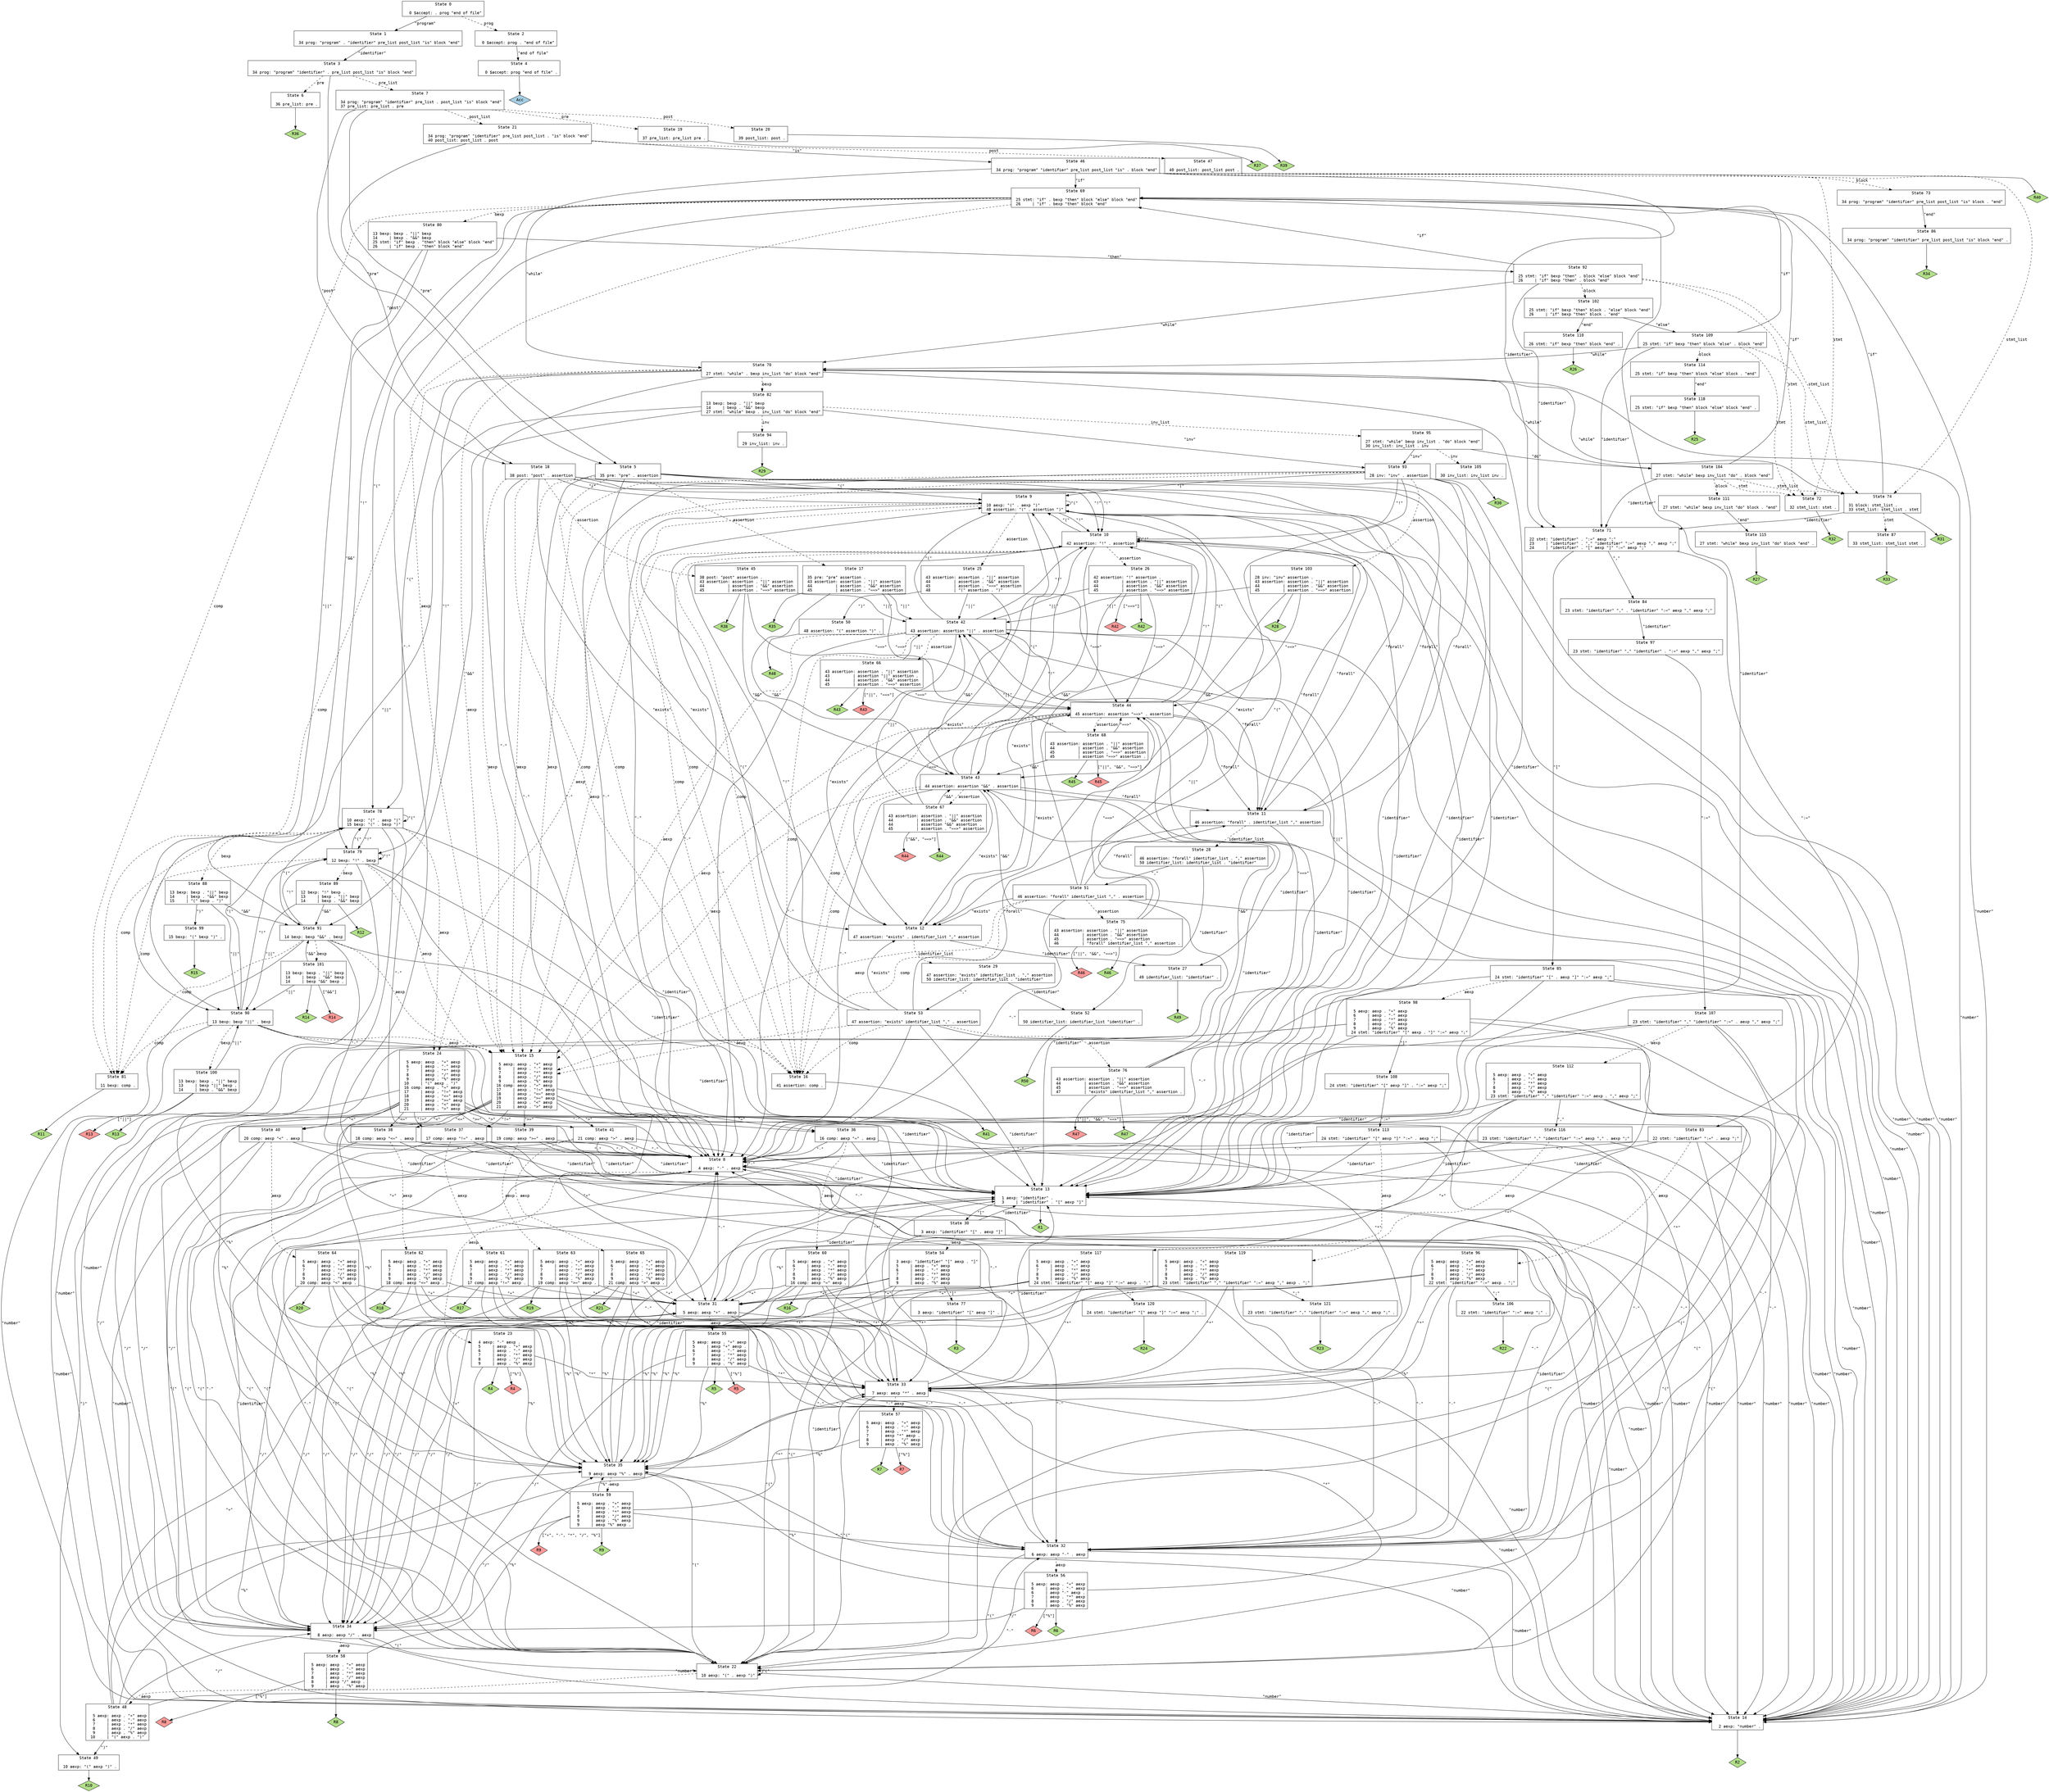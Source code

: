 // Generated by GNU Bison 3.4.
// Report bugs to <bug-bison@gnu.org>.
// Home page: <http://www.gnu.org/software/bison/>.

digraph "/home/ferhat/git/vc-gen/vcgen-parser.yy"
{
  node [fontname = courier, shape = box, colorscheme = paired6]
  edge [fontname = courier]

  0 [label="State 0\n\l  0 $accept: . prog \"end of file\"\l"]
  0 -> 1 [style=solid label="\"program\""]
  0 -> 2 [style=dashed label="prog"]
  1 [label="State 1\n\l 34 prog: \"program\" . \"identifier\" pre_list post_list \"is\" block \"end\"\l"]
  1 -> 3 [style=solid label="\"identifier\""]
  2 [label="State 2\n\l  0 $accept: prog . \"end of file\"\l"]
  2 -> 4 [style=solid label="\"end of file\""]
  3 [label="State 3\n\l 34 prog: \"program\" \"identifier\" . pre_list post_list \"is\" block \"end\"\l"]
  3 -> 5 [style=solid label="\"pre\""]
  3 -> 6 [style=dashed label="pre"]
  3 -> 7 [style=dashed label="pre_list"]
  4 [label="State 4\n\l  0 $accept: prog \"end of file\" .\l"]
  4 -> "4R0" [style=solid]
 "4R0" [label="Acc", fillcolor=1, shape=diamond, style=filled]
  5 [label="State 5\n\l 35 pre: \"pre\" . assertion\l"]
  5 -> 8 [style=solid label="\"-\""]
  5 -> 9 [style=solid label="\"(\""]
  5 -> 10 [style=solid label="\"!\""]
  5 -> 11 [style=solid label="\"forall\""]
  5 -> 12 [style=solid label="\"exists\""]
  5 -> 13 [style=solid label="\"identifier\""]
  5 -> 14 [style=solid label="\"number\""]
  5 -> 15 [style=dashed label="aexp"]
  5 -> 16 [style=dashed label="comp"]
  5 -> 17 [style=dashed label="assertion"]
  6 [label="State 6\n\l 36 pre_list: pre .\l"]
  6 -> "6R36" [style=solid]
 "6R36" [label="R36", fillcolor=3, shape=diamond, style=filled]
  7 [label="State 7\n\l 34 prog: \"program\" \"identifier\" pre_list . post_list \"is\" block \"end\"\l 37 pre_list: pre_list . pre\l"]
  7 -> 5 [style=solid label="\"pre\""]
  7 -> 18 [style=solid label="\"post\""]
  7 -> 19 [style=dashed label="pre"]
  7 -> 20 [style=dashed label="post"]
  7 -> 21 [style=dashed label="post_list"]
  8 [label="State 8\n\l  4 aexp: \"-\" . aexp\l"]
  8 -> 8 [style=solid label="\"-\""]
  8 -> 22 [style=solid label="\"(\""]
  8 -> 13 [style=solid label="\"identifier\""]
  8 -> 14 [style=solid label="\"number\""]
  8 -> 23 [style=dashed label="aexp"]
  9 [label="State 9\n\l 10 aexp: \"(\" . aexp \")\"\l 48 assertion: \"(\" . assertion \")\"\l"]
  9 -> 8 [style=solid label="\"-\""]
  9 -> 9 [style=solid label="\"(\""]
  9 -> 10 [style=solid label="\"!\""]
  9 -> 11 [style=solid label="\"forall\""]
  9 -> 12 [style=solid label="\"exists\""]
  9 -> 13 [style=solid label="\"identifier\""]
  9 -> 14 [style=solid label="\"number\""]
  9 -> 24 [style=dashed label="aexp"]
  9 -> 16 [style=dashed label="comp"]
  9 -> 25 [style=dashed label="assertion"]
  10 [label="State 10\n\l 42 assertion: \"!\" . assertion\l"]
  10 -> 8 [style=solid label="\"-\""]
  10 -> 9 [style=solid label="\"(\""]
  10 -> 10 [style=solid label="\"!\""]
  10 -> 11 [style=solid label="\"forall\""]
  10 -> 12 [style=solid label="\"exists\""]
  10 -> 13 [style=solid label="\"identifier\""]
  10 -> 14 [style=solid label="\"number\""]
  10 -> 15 [style=dashed label="aexp"]
  10 -> 16 [style=dashed label="comp"]
  10 -> 26 [style=dashed label="assertion"]
  11 [label="State 11\n\l 46 assertion: \"forall\" . identifier_list \",\" assertion\l"]
  11 -> 27 [style=solid label="\"identifier\""]
  11 -> 28 [style=dashed label="identifier_list"]
  12 [label="State 12\n\l 47 assertion: \"exists\" . identifier_list \",\" assertion\l"]
  12 -> 27 [style=solid label="\"identifier\""]
  12 -> 29 [style=dashed label="identifier_list"]
  13 [label="State 13\n\l  1 aexp: \"identifier\" .\l  3     | \"identifier\" . \"[\" aexp \"]\"\l"]
  13 -> 30 [style=solid label="\"[\""]
  13 -> "13R1" [style=solid]
 "13R1" [label="R1", fillcolor=3, shape=diamond, style=filled]
  14 [label="State 14\n\l  2 aexp: \"number\" .\l"]
  14 -> "14R2" [style=solid]
 "14R2" [label="R2", fillcolor=3, shape=diamond, style=filled]
  15 [label="State 15\n\l  5 aexp: aexp . \"+\" aexp\l  6     | aexp . \"-\" aexp\l  7     | aexp . \"*\" aexp\l  8     | aexp . \"/\" aexp\l  9     | aexp . \"%\" aexp\l 16 comp: aexp . \"=\" aexp\l 17     | aexp . \"!=\" aexp\l 18     | aexp . \"<=\" aexp\l 19     | aexp . \">=\" aexp\l 20     | aexp . \"<\" aexp\l 21     | aexp . \">\" aexp\l"]
  15 -> 31 [style=solid label="\"+\""]
  15 -> 32 [style=solid label="\"-\""]
  15 -> 33 [style=solid label="\"*\""]
  15 -> 34 [style=solid label="\"/\""]
  15 -> 35 [style=solid label="\"%\""]
  15 -> 36 [style=solid label="\"=\""]
  15 -> 37 [style=solid label="\"!=\""]
  15 -> 38 [style=solid label="\"<=\""]
  15 -> 39 [style=solid label="\">=\""]
  15 -> 40 [style=solid label="\"<\""]
  15 -> 41 [style=solid label="\">\""]
  16 [label="State 16\n\l 41 assertion: comp .\l"]
  16 -> "16R41" [style=solid]
 "16R41" [label="R41", fillcolor=3, shape=diamond, style=filled]
  17 [label="State 17\n\l 35 pre: \"pre\" assertion .\l 43 assertion: assertion . \"||\" assertion\l 44          | assertion . \"&&\" assertion\l 45          | assertion . \"==>\" assertion\l"]
  17 -> 42 [style=solid label="\"||\""]
  17 -> 43 [style=solid label="\"&&\""]
  17 -> 44 [style=solid label="\"==>\""]
  17 -> "17R35" [style=solid]
 "17R35" [label="R35", fillcolor=3, shape=diamond, style=filled]
  18 [label="State 18\n\l 38 post: \"post\" . assertion\l"]
  18 -> 8 [style=solid label="\"-\""]
  18 -> 9 [style=solid label="\"(\""]
  18 -> 10 [style=solid label="\"!\""]
  18 -> 11 [style=solid label="\"forall\""]
  18 -> 12 [style=solid label="\"exists\""]
  18 -> 13 [style=solid label="\"identifier\""]
  18 -> 14 [style=solid label="\"number\""]
  18 -> 15 [style=dashed label="aexp"]
  18 -> 16 [style=dashed label="comp"]
  18 -> 45 [style=dashed label="assertion"]
  19 [label="State 19\n\l 37 pre_list: pre_list pre .\l"]
  19 -> "19R37" [style=solid]
 "19R37" [label="R37", fillcolor=3, shape=diamond, style=filled]
  20 [label="State 20\n\l 39 post_list: post .\l"]
  20 -> "20R39" [style=solid]
 "20R39" [label="R39", fillcolor=3, shape=diamond, style=filled]
  21 [label="State 21\n\l 34 prog: \"program\" \"identifier\" pre_list post_list . \"is\" block \"end\"\l 40 post_list: post_list . post\l"]
  21 -> 18 [style=solid label="\"post\""]
  21 -> 46 [style=solid label="\"is\""]
  21 -> 47 [style=dashed label="post"]
  22 [label="State 22\n\l 10 aexp: \"(\" . aexp \")\"\l"]
  22 -> 8 [style=solid label="\"-\""]
  22 -> 22 [style=solid label="\"(\""]
  22 -> 13 [style=solid label="\"identifier\""]
  22 -> 14 [style=solid label="\"number\""]
  22 -> 48 [style=dashed label="aexp"]
  23 [label="State 23\n\l  4 aexp: \"-\" aexp .\l  5     | aexp . \"+\" aexp\l  6     | aexp . \"-\" aexp\l  7     | aexp . \"*\" aexp\l  8     | aexp . \"/\" aexp\l  9     | aexp . \"%\" aexp\l"]
  23 -> 33 [style=solid label="\"*\""]
  23 -> 34 [style=solid label="\"/\""]
  23 -> 35 [style=solid label="\"%\""]
  23 -> "23R4d" [label="[\"%\"]", style=solid]
 "23R4d" [label="R4", fillcolor=5, shape=diamond, style=filled]
  23 -> "23R4" [style=solid]
 "23R4" [label="R4", fillcolor=3, shape=diamond, style=filled]
  24 [label="State 24\n\l  5 aexp: aexp . \"+\" aexp\l  6     | aexp . \"-\" aexp\l  7     | aexp . \"*\" aexp\l  8     | aexp . \"/\" aexp\l  9     | aexp . \"%\" aexp\l 10     | \"(\" aexp . \")\"\l 16 comp: aexp . \"=\" aexp\l 17     | aexp . \"!=\" aexp\l 18     | aexp . \"<=\" aexp\l 19     | aexp . \">=\" aexp\l 20     | aexp . \"<\" aexp\l 21     | aexp . \">\" aexp\l"]
  24 -> 31 [style=solid label="\"+\""]
  24 -> 32 [style=solid label="\"-\""]
  24 -> 33 [style=solid label="\"*\""]
  24 -> 34 [style=solid label="\"/\""]
  24 -> 35 [style=solid label="\"%\""]
  24 -> 49 [style=solid label="\")\""]
  24 -> 36 [style=solid label="\"=\""]
  24 -> 37 [style=solid label="\"!=\""]
  24 -> 38 [style=solid label="\"<=\""]
  24 -> 39 [style=solid label="\">=\""]
  24 -> 40 [style=solid label="\"<\""]
  24 -> 41 [style=solid label="\">\""]
  25 [label="State 25\n\l 43 assertion: assertion . \"||\" assertion\l 44          | assertion . \"&&\" assertion\l 45          | assertion . \"==>\" assertion\l 48          | \"(\" assertion . \")\"\l"]
  25 -> 50 [style=solid label="\")\""]
  25 -> 42 [style=solid label="\"||\""]
  25 -> 43 [style=solid label="\"&&\""]
  25 -> 44 [style=solid label="\"==>\""]
  26 [label="State 26\n\l 42 assertion: \"!\" assertion .\l 43          | assertion . \"||\" assertion\l 44          | assertion . \"&&\" assertion\l 45          | assertion . \"==>\" assertion\l"]
  26 -> 42 [style=solid label="\"||\""]
  26 -> 43 [style=solid label="\"&&\""]
  26 -> 44 [style=solid label="\"==>\""]
  26 -> "26R42d" [label="[\"==>\"]", style=solid]
 "26R42d" [label="R42", fillcolor=5, shape=diamond, style=filled]
  26 -> "26R42" [style=solid]
 "26R42" [label="R42", fillcolor=3, shape=diamond, style=filled]
  27 [label="State 27\n\l 49 identifier_list: \"identifier\" .\l"]
  27 -> "27R49" [style=solid]
 "27R49" [label="R49", fillcolor=3, shape=diamond, style=filled]
  28 [label="State 28\n\l 46 assertion: \"forall\" identifier_list . \",\" assertion\l 50 identifier_list: identifier_list . \"identifier\"\l"]
  28 -> 51 [style=solid label="\",\""]
  28 -> 52 [style=solid label="\"identifier\""]
  29 [label="State 29\n\l 47 assertion: \"exists\" identifier_list . \",\" assertion\l 50 identifier_list: identifier_list . \"identifier\"\l"]
  29 -> 53 [style=solid label="\",\""]
  29 -> 52 [style=solid label="\"identifier\""]
  30 [label="State 30\n\l  3 aexp: \"identifier\" \"[\" . aexp \"]\"\l"]
  30 -> 8 [style=solid label="\"-\""]
  30 -> 22 [style=solid label="\"(\""]
  30 -> 13 [style=solid label="\"identifier\""]
  30 -> 14 [style=solid label="\"number\""]
  30 -> 54 [style=dashed label="aexp"]
  31 [label="State 31\n\l  5 aexp: aexp \"+\" . aexp\l"]
  31 -> 8 [style=solid label="\"-\""]
  31 -> 22 [style=solid label="\"(\""]
  31 -> 13 [style=solid label="\"identifier\""]
  31 -> 14 [style=solid label="\"number\""]
  31 -> 55 [style=dashed label="aexp"]
  32 [label="State 32\n\l  6 aexp: aexp \"-\" . aexp\l"]
  32 -> 8 [style=solid label="\"-\""]
  32 -> 22 [style=solid label="\"(\""]
  32 -> 13 [style=solid label="\"identifier\""]
  32 -> 14 [style=solid label="\"number\""]
  32 -> 56 [style=dashed label="aexp"]
  33 [label="State 33\n\l  7 aexp: aexp \"*\" . aexp\l"]
  33 -> 8 [style=solid label="\"-\""]
  33 -> 22 [style=solid label="\"(\""]
  33 -> 13 [style=solid label="\"identifier\""]
  33 -> 14 [style=solid label="\"number\""]
  33 -> 57 [style=dashed label="aexp"]
  34 [label="State 34\n\l  8 aexp: aexp \"/\" . aexp\l"]
  34 -> 8 [style=solid label="\"-\""]
  34 -> 22 [style=solid label="\"(\""]
  34 -> 13 [style=solid label="\"identifier\""]
  34 -> 14 [style=solid label="\"number\""]
  34 -> 58 [style=dashed label="aexp"]
  35 [label="State 35\n\l  9 aexp: aexp \"%\" . aexp\l"]
  35 -> 8 [style=solid label="\"-\""]
  35 -> 22 [style=solid label="\"(\""]
  35 -> 13 [style=solid label="\"identifier\""]
  35 -> 14 [style=solid label="\"number\""]
  35 -> 59 [style=dashed label="aexp"]
  36 [label="State 36\n\l 16 comp: aexp \"=\" . aexp\l"]
  36 -> 8 [style=solid label="\"-\""]
  36 -> 22 [style=solid label="\"(\""]
  36 -> 13 [style=solid label="\"identifier\""]
  36 -> 14 [style=solid label="\"number\""]
  36 -> 60 [style=dashed label="aexp"]
  37 [label="State 37\n\l 17 comp: aexp \"!=\" . aexp\l"]
  37 -> 8 [style=solid label="\"-\""]
  37 -> 22 [style=solid label="\"(\""]
  37 -> 13 [style=solid label="\"identifier\""]
  37 -> 14 [style=solid label="\"number\""]
  37 -> 61 [style=dashed label="aexp"]
  38 [label="State 38\n\l 18 comp: aexp \"<=\" . aexp\l"]
  38 -> 8 [style=solid label="\"-\""]
  38 -> 22 [style=solid label="\"(\""]
  38 -> 13 [style=solid label="\"identifier\""]
  38 -> 14 [style=solid label="\"number\""]
  38 -> 62 [style=dashed label="aexp"]
  39 [label="State 39\n\l 19 comp: aexp \">=\" . aexp\l"]
  39 -> 8 [style=solid label="\"-\""]
  39 -> 22 [style=solid label="\"(\""]
  39 -> 13 [style=solid label="\"identifier\""]
  39 -> 14 [style=solid label="\"number\""]
  39 -> 63 [style=dashed label="aexp"]
  40 [label="State 40\n\l 20 comp: aexp \"<\" . aexp\l"]
  40 -> 8 [style=solid label="\"-\""]
  40 -> 22 [style=solid label="\"(\""]
  40 -> 13 [style=solid label="\"identifier\""]
  40 -> 14 [style=solid label="\"number\""]
  40 -> 64 [style=dashed label="aexp"]
  41 [label="State 41\n\l 21 comp: aexp \">\" . aexp\l"]
  41 -> 8 [style=solid label="\"-\""]
  41 -> 22 [style=solid label="\"(\""]
  41 -> 13 [style=solid label="\"identifier\""]
  41 -> 14 [style=solid label="\"number\""]
  41 -> 65 [style=dashed label="aexp"]
  42 [label="State 42\n\l 43 assertion: assertion \"||\" . assertion\l"]
  42 -> 8 [style=solid label="\"-\""]
  42 -> 9 [style=solid label="\"(\""]
  42 -> 10 [style=solid label="\"!\""]
  42 -> 11 [style=solid label="\"forall\""]
  42 -> 12 [style=solid label="\"exists\""]
  42 -> 13 [style=solid label="\"identifier\""]
  42 -> 14 [style=solid label="\"number\""]
  42 -> 15 [style=dashed label="aexp"]
  42 -> 16 [style=dashed label="comp"]
  42 -> 66 [style=dashed label="assertion"]
  43 [label="State 43\n\l 44 assertion: assertion \"&&\" . assertion\l"]
  43 -> 8 [style=solid label="\"-\""]
  43 -> 9 [style=solid label="\"(\""]
  43 -> 10 [style=solid label="\"!\""]
  43 -> 11 [style=solid label="\"forall\""]
  43 -> 12 [style=solid label="\"exists\""]
  43 -> 13 [style=solid label="\"identifier\""]
  43 -> 14 [style=solid label="\"number\""]
  43 -> 15 [style=dashed label="aexp"]
  43 -> 16 [style=dashed label="comp"]
  43 -> 67 [style=dashed label="assertion"]
  44 [label="State 44\n\l 45 assertion: assertion \"==>\" . assertion\l"]
  44 -> 8 [style=solid label="\"-\""]
  44 -> 9 [style=solid label="\"(\""]
  44 -> 10 [style=solid label="\"!\""]
  44 -> 11 [style=solid label="\"forall\""]
  44 -> 12 [style=solid label="\"exists\""]
  44 -> 13 [style=solid label="\"identifier\""]
  44 -> 14 [style=solid label="\"number\""]
  44 -> 15 [style=dashed label="aexp"]
  44 -> 16 [style=dashed label="comp"]
  44 -> 68 [style=dashed label="assertion"]
  45 [label="State 45\n\l 38 post: \"post\" assertion .\l 43 assertion: assertion . \"||\" assertion\l 44          | assertion . \"&&\" assertion\l 45          | assertion . \"==>\" assertion\l"]
  45 -> 42 [style=solid label="\"||\""]
  45 -> 43 [style=solid label="\"&&\""]
  45 -> 44 [style=solid label="\"==>\""]
  45 -> "45R38" [style=solid]
 "45R38" [label="R38", fillcolor=3, shape=diamond, style=filled]
  46 [label="State 46\n\l 34 prog: \"program\" \"identifier\" pre_list post_list \"is\" . block \"end\"\l"]
  46 -> 69 [style=solid label="\"if\""]
  46 -> 70 [style=solid label="\"while\""]
  46 -> 71 [style=solid label="\"identifier\""]
  46 -> 72 [style=dashed label="stmt"]
  46 -> 73 [style=dashed label="block"]
  46 -> 74 [style=dashed label="stmt_list"]
  47 [label="State 47\n\l 40 post_list: post_list post .\l"]
  47 -> "47R40" [style=solid]
 "47R40" [label="R40", fillcolor=3, shape=diamond, style=filled]
  48 [label="State 48\n\l  5 aexp: aexp . \"+\" aexp\l  6     | aexp . \"-\" aexp\l  7     | aexp . \"*\" aexp\l  8     | aexp . \"/\" aexp\l  9     | aexp . \"%\" aexp\l 10     | \"(\" aexp . \")\"\l"]
  48 -> 31 [style=solid label="\"+\""]
  48 -> 32 [style=solid label="\"-\""]
  48 -> 33 [style=solid label="\"*\""]
  48 -> 34 [style=solid label="\"/\""]
  48 -> 35 [style=solid label="\"%\""]
  48 -> 49 [style=solid label="\")\""]
  49 [label="State 49\n\l 10 aexp: \"(\" aexp \")\" .\l"]
  49 -> "49R10" [style=solid]
 "49R10" [label="R10", fillcolor=3, shape=diamond, style=filled]
  50 [label="State 50\n\l 48 assertion: \"(\" assertion \")\" .\l"]
  50 -> "50R48" [style=solid]
 "50R48" [label="R48", fillcolor=3, shape=diamond, style=filled]
  51 [label="State 51\n\l 46 assertion: \"forall\" identifier_list \",\" . assertion\l"]
  51 -> 8 [style=solid label="\"-\""]
  51 -> 9 [style=solid label="\"(\""]
  51 -> 10 [style=solid label="\"!\""]
  51 -> 11 [style=solid label="\"forall\""]
  51 -> 12 [style=solid label="\"exists\""]
  51 -> 13 [style=solid label="\"identifier\""]
  51 -> 14 [style=solid label="\"number\""]
  51 -> 15 [style=dashed label="aexp"]
  51 -> 16 [style=dashed label="comp"]
  51 -> 75 [style=dashed label="assertion"]
  52 [label="State 52\n\l 50 identifier_list: identifier_list \"identifier\" .\l"]
  52 -> "52R50" [style=solid]
 "52R50" [label="R50", fillcolor=3, shape=diamond, style=filled]
  53 [label="State 53\n\l 47 assertion: \"exists\" identifier_list \",\" . assertion\l"]
  53 -> 8 [style=solid label="\"-\""]
  53 -> 9 [style=solid label="\"(\""]
  53 -> 10 [style=solid label="\"!\""]
  53 -> 11 [style=solid label="\"forall\""]
  53 -> 12 [style=solid label="\"exists\""]
  53 -> 13 [style=solid label="\"identifier\""]
  53 -> 14 [style=solid label="\"number\""]
  53 -> 15 [style=dashed label="aexp"]
  53 -> 16 [style=dashed label="comp"]
  53 -> 76 [style=dashed label="assertion"]
  54 [label="State 54\n\l  3 aexp: \"identifier\" \"[\" aexp . \"]\"\l  5     | aexp . \"+\" aexp\l  6     | aexp . \"-\" aexp\l  7     | aexp . \"*\" aexp\l  8     | aexp . \"/\" aexp\l  9     | aexp . \"%\" aexp\l"]
  54 -> 31 [style=solid label="\"+\""]
  54 -> 32 [style=solid label="\"-\""]
  54 -> 33 [style=solid label="\"*\""]
  54 -> 34 [style=solid label="\"/\""]
  54 -> 35 [style=solid label="\"%\""]
  54 -> 77 [style=solid label="\"]\""]
  55 [label="State 55\n\l  5 aexp: aexp . \"+\" aexp\l  5     | aexp \"+\" aexp .\l  6     | aexp . \"-\" aexp\l  7     | aexp . \"*\" aexp\l  8     | aexp . \"/\" aexp\l  9     | aexp . \"%\" aexp\l"]
  55 -> 33 [style=solid label="\"*\""]
  55 -> 34 [style=solid label="\"/\""]
  55 -> 35 [style=solid label="\"%\""]
  55 -> "55R5d" [label="[\"%\"]", style=solid]
 "55R5d" [label="R5", fillcolor=5, shape=diamond, style=filled]
  55 -> "55R5" [style=solid]
 "55R5" [label="R5", fillcolor=3, shape=diamond, style=filled]
  56 [label="State 56\n\l  5 aexp: aexp . \"+\" aexp\l  6     | aexp . \"-\" aexp\l  6     | aexp \"-\" aexp .\l  7     | aexp . \"*\" aexp\l  8     | aexp . \"/\" aexp\l  9     | aexp . \"%\" aexp\l"]
  56 -> 33 [style=solid label="\"*\""]
  56 -> 34 [style=solid label="\"/\""]
  56 -> 35 [style=solid label="\"%\""]
  56 -> "56R6d" [label="[\"%\"]", style=solid]
 "56R6d" [label="R6", fillcolor=5, shape=diamond, style=filled]
  56 -> "56R6" [style=solid]
 "56R6" [label="R6", fillcolor=3, shape=diamond, style=filled]
  57 [label="State 57\n\l  5 aexp: aexp . \"+\" aexp\l  6     | aexp . \"-\" aexp\l  7     | aexp . \"*\" aexp\l  7     | aexp \"*\" aexp .\l  8     | aexp . \"/\" aexp\l  9     | aexp . \"%\" aexp\l"]
  57 -> 35 [style=solid label="\"%\""]
  57 -> "57R7d" [label="[\"%\"]", style=solid]
 "57R7d" [label="R7", fillcolor=5, shape=diamond, style=filled]
  57 -> "57R7" [style=solid]
 "57R7" [label="R7", fillcolor=3, shape=diamond, style=filled]
  58 [label="State 58\n\l  5 aexp: aexp . \"+\" aexp\l  6     | aexp . \"-\" aexp\l  7     | aexp . \"*\" aexp\l  8     | aexp . \"/\" aexp\l  8     | aexp \"/\" aexp .\l  9     | aexp . \"%\" aexp\l"]
  58 -> 35 [style=solid label="\"%\""]
  58 -> "58R8d" [label="[\"%\"]", style=solid]
 "58R8d" [label="R8", fillcolor=5, shape=diamond, style=filled]
  58 -> "58R8" [style=solid]
 "58R8" [label="R8", fillcolor=3, shape=diamond, style=filled]
  59 [label="State 59\n\l  5 aexp: aexp . \"+\" aexp\l  6     | aexp . \"-\" aexp\l  7     | aexp . \"*\" aexp\l  8     | aexp . \"/\" aexp\l  9     | aexp . \"%\" aexp\l  9     | aexp \"%\" aexp .\l"]
  59 -> 31 [style=solid label="\"+\""]
  59 -> 32 [style=solid label="\"-\""]
  59 -> 33 [style=solid label="\"*\""]
  59 -> 34 [style=solid label="\"/\""]
  59 -> 35 [style=solid label="\"%\""]
  59 -> "59R9d" [label="[\"+\", \"-\", \"*\", \"/\", \"%\"]", style=solid]
 "59R9d" [label="R9", fillcolor=5, shape=diamond, style=filled]
  59 -> "59R9" [style=solid]
 "59R9" [label="R9", fillcolor=3, shape=diamond, style=filled]
  60 [label="State 60\n\l  5 aexp: aexp . \"+\" aexp\l  6     | aexp . \"-\" aexp\l  7     | aexp . \"*\" aexp\l  8     | aexp . \"/\" aexp\l  9     | aexp . \"%\" aexp\l 16 comp: aexp \"=\" aexp .\l"]
  60 -> 31 [style=solid label="\"+\""]
  60 -> 32 [style=solid label="\"-\""]
  60 -> 33 [style=solid label="\"*\""]
  60 -> 34 [style=solid label="\"/\""]
  60 -> 35 [style=solid label="\"%\""]
  60 -> "60R16" [style=solid]
 "60R16" [label="R16", fillcolor=3, shape=diamond, style=filled]
  61 [label="State 61\n\l  5 aexp: aexp . \"+\" aexp\l  6     | aexp . \"-\" aexp\l  7     | aexp . \"*\" aexp\l  8     | aexp . \"/\" aexp\l  9     | aexp . \"%\" aexp\l 17 comp: aexp \"!=\" aexp .\l"]
  61 -> 31 [style=solid label="\"+\""]
  61 -> 32 [style=solid label="\"-\""]
  61 -> 33 [style=solid label="\"*\""]
  61 -> 34 [style=solid label="\"/\""]
  61 -> 35 [style=solid label="\"%\""]
  61 -> "61R17" [style=solid]
 "61R17" [label="R17", fillcolor=3, shape=diamond, style=filled]
  62 [label="State 62\n\l  5 aexp: aexp . \"+\" aexp\l  6     | aexp . \"-\" aexp\l  7     | aexp . \"*\" aexp\l  8     | aexp . \"/\" aexp\l  9     | aexp . \"%\" aexp\l 18 comp: aexp \"<=\" aexp .\l"]
  62 -> 31 [style=solid label="\"+\""]
  62 -> 32 [style=solid label="\"-\""]
  62 -> 33 [style=solid label="\"*\""]
  62 -> 34 [style=solid label="\"/\""]
  62 -> 35 [style=solid label="\"%\""]
  62 -> "62R18" [style=solid]
 "62R18" [label="R18", fillcolor=3, shape=diamond, style=filled]
  63 [label="State 63\n\l  5 aexp: aexp . \"+\" aexp\l  6     | aexp . \"-\" aexp\l  7     | aexp . \"*\" aexp\l  8     | aexp . \"/\" aexp\l  9     | aexp . \"%\" aexp\l 19 comp: aexp \">=\" aexp .\l"]
  63 -> 31 [style=solid label="\"+\""]
  63 -> 32 [style=solid label="\"-\""]
  63 -> 33 [style=solid label="\"*\""]
  63 -> 34 [style=solid label="\"/\""]
  63 -> 35 [style=solid label="\"%\""]
  63 -> "63R19" [style=solid]
 "63R19" [label="R19", fillcolor=3, shape=diamond, style=filled]
  64 [label="State 64\n\l  5 aexp: aexp . \"+\" aexp\l  6     | aexp . \"-\" aexp\l  7     | aexp . \"*\" aexp\l  8     | aexp . \"/\" aexp\l  9     | aexp . \"%\" aexp\l 20 comp: aexp \"<\" aexp .\l"]
  64 -> 31 [style=solid label="\"+\""]
  64 -> 32 [style=solid label="\"-\""]
  64 -> 33 [style=solid label="\"*\""]
  64 -> 34 [style=solid label="\"/\""]
  64 -> 35 [style=solid label="\"%\""]
  64 -> "64R20" [style=solid]
 "64R20" [label="R20", fillcolor=3, shape=diamond, style=filled]
  65 [label="State 65\n\l  5 aexp: aexp . \"+\" aexp\l  6     | aexp . \"-\" aexp\l  7     | aexp . \"*\" aexp\l  8     | aexp . \"/\" aexp\l  9     | aexp . \"%\" aexp\l 21 comp: aexp \">\" aexp .\l"]
  65 -> 31 [style=solid label="\"+\""]
  65 -> 32 [style=solid label="\"-\""]
  65 -> 33 [style=solid label="\"*\""]
  65 -> 34 [style=solid label="\"/\""]
  65 -> 35 [style=solid label="\"%\""]
  65 -> "65R21" [style=solid]
 "65R21" [label="R21", fillcolor=3, shape=diamond, style=filled]
  66 [label="State 66\n\l 43 assertion: assertion . \"||\" assertion\l 43          | assertion \"||\" assertion .\l 44          | assertion . \"&&\" assertion\l 45          | assertion . \"==>\" assertion\l"]
  66 -> 42 [style=solid label="\"||\""]
  66 -> 44 [style=solid label="\"==>\""]
  66 -> "66R43d" [label="[\"||\", \"==>\"]", style=solid]
 "66R43d" [label="R43", fillcolor=5, shape=diamond, style=filled]
  66 -> "66R43" [style=solid]
 "66R43" [label="R43", fillcolor=3, shape=diamond, style=filled]
  67 [label="State 67\n\l 43 assertion: assertion . \"||\" assertion\l 44          | assertion . \"&&\" assertion\l 44          | assertion \"&&\" assertion .\l 45          | assertion . \"==>\" assertion\l"]
  67 -> 42 [style=solid label="\"||\""]
  67 -> 43 [style=solid label="\"&&\""]
  67 -> 44 [style=solid label="\"==>\""]
  67 -> "67R44d" [label="[\"&&\", \"==>\"]", style=solid]
 "67R44d" [label="R44", fillcolor=5, shape=diamond, style=filled]
  67 -> "67R44" [style=solid]
 "67R44" [label="R44", fillcolor=3, shape=diamond, style=filled]
  68 [label="State 68\n\l 43 assertion: assertion . \"||\" assertion\l 44          | assertion . \"&&\" assertion\l 45          | assertion . \"==>\" assertion\l 45          | assertion \"==>\" assertion .\l"]
  68 -> 42 [style=solid label="\"||\""]
  68 -> 43 [style=solid label="\"&&\""]
  68 -> 44 [style=solid label="\"==>\""]
  68 -> "68R45d" [label="[\"||\", \"&&\", \"==>\"]", style=solid]
 "68R45d" [label="R45", fillcolor=5, shape=diamond, style=filled]
  68 -> "68R45" [style=solid]
 "68R45" [label="R45", fillcolor=3, shape=diamond, style=filled]
  69 [label="State 69\n\l 25 stmt: \"if\" . bexp \"then\" block \"else\" block \"end\"\l 26     | \"if\" . bexp \"then\" block \"end\"\l"]
  69 -> 8 [style=solid label="\"-\""]
  69 -> 78 [style=solid label="\"(\""]
  69 -> 79 [style=solid label="\"!\""]
  69 -> 13 [style=solid label="\"identifier\""]
  69 -> 14 [style=solid label="\"number\""]
  69 -> 15 [style=dashed label="aexp"]
  69 -> 80 [style=dashed label="bexp"]
  69 -> 81 [style=dashed label="comp"]
  70 [label="State 70\n\l 27 stmt: \"while\" . bexp inv_list \"do\" block \"end\"\l"]
  70 -> 8 [style=solid label="\"-\""]
  70 -> 78 [style=solid label="\"(\""]
  70 -> 79 [style=solid label="\"!\""]
  70 -> 13 [style=solid label="\"identifier\""]
  70 -> 14 [style=solid label="\"number\""]
  70 -> 15 [style=dashed label="aexp"]
  70 -> 82 [style=dashed label="bexp"]
  70 -> 81 [style=dashed label="comp"]
  71 [label="State 71\n\l 22 stmt: \"identifier\" . \":=\" aexp \";\"\l 23     | \"identifier\" . \",\" \"identifier\" \":=\" aexp \",\" aexp \";\"\l 24     | \"identifier\" . \"[\" aexp \"]\" \":=\" aexp \";\"\l"]
  71 -> 83 [style=solid label="\":=\""]
  71 -> 84 [style=solid label="\",\""]
  71 -> 85 [style=solid label="\"[\""]
  72 [label="State 72\n\l 32 stmt_list: stmt .\l"]
  72 -> "72R32" [style=solid]
 "72R32" [label="R32", fillcolor=3, shape=diamond, style=filled]
  73 [label="State 73\n\l 34 prog: \"program\" \"identifier\" pre_list post_list \"is\" block . \"end\"\l"]
  73 -> 86 [style=solid label="\"end\""]
  74 [label="State 74\n\l 31 block: stmt_list .\l 33 stmt_list: stmt_list . stmt\l"]
  74 -> 69 [style=solid label="\"if\""]
  74 -> 70 [style=solid label="\"while\""]
  74 -> 71 [style=solid label="\"identifier\""]
  74 -> 87 [style=dashed label="stmt"]
  74 -> "74R31" [style=solid]
 "74R31" [label="R31", fillcolor=3, shape=diamond, style=filled]
  75 [label="State 75\n\l 43 assertion: assertion . \"||\" assertion\l 44          | assertion . \"&&\" assertion\l 45          | assertion . \"==>\" assertion\l 46          | \"forall\" identifier_list \",\" assertion .\l"]
  75 -> 42 [style=solid label="\"||\""]
  75 -> 43 [style=solid label="\"&&\""]
  75 -> 44 [style=solid label="\"==>\""]
  75 -> "75R46d" [label="[\"||\", \"&&\", \"==>\"]", style=solid]
 "75R46d" [label="R46", fillcolor=5, shape=diamond, style=filled]
  75 -> "75R46" [style=solid]
 "75R46" [label="R46", fillcolor=3, shape=diamond, style=filled]
  76 [label="State 76\n\l 43 assertion: assertion . \"||\" assertion\l 44          | assertion . \"&&\" assertion\l 45          | assertion . \"==>\" assertion\l 47          | \"exists\" identifier_list \",\" assertion .\l"]
  76 -> 42 [style=solid label="\"||\""]
  76 -> 43 [style=solid label="\"&&\""]
  76 -> 44 [style=solid label="\"==>\""]
  76 -> "76R47d" [label="[\"||\", \"&&\", \"==>\"]", style=solid]
 "76R47d" [label="R47", fillcolor=5, shape=diamond, style=filled]
  76 -> "76R47" [style=solid]
 "76R47" [label="R47", fillcolor=3, shape=diamond, style=filled]
  77 [label="State 77\n\l  3 aexp: \"identifier\" \"[\" aexp \"]\" .\l"]
  77 -> "77R3" [style=solid]
 "77R3" [label="R3", fillcolor=3, shape=diamond, style=filled]
  78 [label="State 78\n\l 10 aexp: \"(\" . aexp \")\"\l 15 bexp: \"(\" . bexp \")\"\l"]
  78 -> 8 [style=solid label="\"-\""]
  78 -> 78 [style=solid label="\"(\""]
  78 -> 79 [style=solid label="\"!\""]
  78 -> 13 [style=solid label="\"identifier\""]
  78 -> 14 [style=solid label="\"number\""]
  78 -> 24 [style=dashed label="aexp"]
  78 -> 88 [style=dashed label="bexp"]
  78 -> 81 [style=dashed label="comp"]
  79 [label="State 79\n\l 12 bexp: \"!\" . bexp\l"]
  79 -> 8 [style=solid label="\"-\""]
  79 -> 78 [style=solid label="\"(\""]
  79 -> 79 [style=solid label="\"!\""]
  79 -> 13 [style=solid label="\"identifier\""]
  79 -> 14 [style=solid label="\"number\""]
  79 -> 15 [style=dashed label="aexp"]
  79 -> 89 [style=dashed label="bexp"]
  79 -> 81 [style=dashed label="comp"]
  80 [label="State 80\n\l 13 bexp: bexp . \"||\" bexp\l 14     | bexp . \"&&\" bexp\l 25 stmt: \"if\" bexp . \"then\" block \"else\" block \"end\"\l 26     | \"if\" bexp . \"then\" block \"end\"\l"]
  80 -> 90 [style=solid label="\"||\""]
  80 -> 91 [style=solid label="\"&&\""]
  80 -> 92 [style=solid label="\"then\""]
  81 [label="State 81\n\l 11 bexp: comp .\l"]
  81 -> "81R11" [style=solid]
 "81R11" [label="R11", fillcolor=3, shape=diamond, style=filled]
  82 [label="State 82\n\l 13 bexp: bexp . \"||\" bexp\l 14     | bexp . \"&&\" bexp\l 27 stmt: \"while\" bexp . inv_list \"do\" block \"end\"\l"]
  82 -> 90 [style=solid label="\"||\""]
  82 -> 91 [style=solid label="\"&&\""]
  82 -> 93 [style=solid label="\"inv\""]
  82 -> 94 [style=dashed label="inv"]
  82 -> 95 [style=dashed label="inv_list"]
  83 [label="State 83\n\l 22 stmt: \"identifier\" \":=\" . aexp \";\"\l"]
  83 -> 8 [style=solid label="\"-\""]
  83 -> 22 [style=solid label="\"(\""]
  83 -> 13 [style=solid label="\"identifier\""]
  83 -> 14 [style=solid label="\"number\""]
  83 -> 96 [style=dashed label="aexp"]
  84 [label="State 84\n\l 23 stmt: \"identifier\" \",\" . \"identifier\" \":=\" aexp \",\" aexp \";\"\l"]
  84 -> 97 [style=solid label="\"identifier\""]
  85 [label="State 85\n\l 24 stmt: \"identifier\" \"[\" . aexp \"]\" \":=\" aexp \";\"\l"]
  85 -> 8 [style=solid label="\"-\""]
  85 -> 22 [style=solid label="\"(\""]
  85 -> 13 [style=solid label="\"identifier\""]
  85 -> 14 [style=solid label="\"number\""]
  85 -> 98 [style=dashed label="aexp"]
  86 [label="State 86\n\l 34 prog: \"program\" \"identifier\" pre_list post_list \"is\" block \"end\" .\l"]
  86 -> "86R34" [style=solid]
 "86R34" [label="R34", fillcolor=3, shape=diamond, style=filled]
  87 [label="State 87\n\l 33 stmt_list: stmt_list stmt .\l"]
  87 -> "87R33" [style=solid]
 "87R33" [label="R33", fillcolor=3, shape=diamond, style=filled]
  88 [label="State 88\n\l 13 bexp: bexp . \"||\" bexp\l 14     | bexp . \"&&\" bexp\l 15     | \"(\" bexp . \")\"\l"]
  88 -> 99 [style=solid label="\")\""]
  88 -> 90 [style=solid label="\"||\""]
  88 -> 91 [style=solid label="\"&&\""]
  89 [label="State 89\n\l 12 bexp: \"!\" bexp .\l 13     | bexp . \"||\" bexp\l 14     | bexp . \"&&\" bexp\l"]
  89 -> 90 [style=solid label="\"||\""]
  89 -> 91 [style=solid label="\"&&\""]
  89 -> "89R12" [style=solid]
 "89R12" [label="R12", fillcolor=3, shape=diamond, style=filled]
  90 [label="State 90\n\l 13 bexp: bexp \"||\" . bexp\l"]
  90 -> 8 [style=solid label="\"-\""]
  90 -> 78 [style=solid label="\"(\""]
  90 -> 79 [style=solid label="\"!\""]
  90 -> 13 [style=solid label="\"identifier\""]
  90 -> 14 [style=solid label="\"number\""]
  90 -> 15 [style=dashed label="aexp"]
  90 -> 100 [style=dashed label="bexp"]
  90 -> 81 [style=dashed label="comp"]
  91 [label="State 91\n\l 14 bexp: bexp \"&&\" . bexp\l"]
  91 -> 8 [style=solid label="\"-\""]
  91 -> 78 [style=solid label="\"(\""]
  91 -> 79 [style=solid label="\"!\""]
  91 -> 13 [style=solid label="\"identifier\""]
  91 -> 14 [style=solid label="\"number\""]
  91 -> 15 [style=dashed label="aexp"]
  91 -> 101 [style=dashed label="bexp"]
  91 -> 81 [style=dashed label="comp"]
  92 [label="State 92\n\l 25 stmt: \"if\" bexp \"then\" . block \"else\" block \"end\"\l 26     | \"if\" bexp \"then\" . block \"end\"\l"]
  92 -> 69 [style=solid label="\"if\""]
  92 -> 70 [style=solid label="\"while\""]
  92 -> 71 [style=solid label="\"identifier\""]
  92 -> 72 [style=dashed label="stmt"]
  92 -> 102 [style=dashed label="block"]
  92 -> 74 [style=dashed label="stmt_list"]
  93 [label="State 93\n\l 28 inv: \"inv\" . assertion\l"]
  93 -> 8 [style=solid label="\"-\""]
  93 -> 9 [style=solid label="\"(\""]
  93 -> 10 [style=solid label="\"!\""]
  93 -> 11 [style=solid label="\"forall\""]
  93 -> 12 [style=solid label="\"exists\""]
  93 -> 13 [style=solid label="\"identifier\""]
  93 -> 14 [style=solid label="\"number\""]
  93 -> 15 [style=dashed label="aexp"]
  93 -> 16 [style=dashed label="comp"]
  93 -> 103 [style=dashed label="assertion"]
  94 [label="State 94\n\l 29 inv_list: inv .\l"]
  94 -> "94R29" [style=solid]
 "94R29" [label="R29", fillcolor=3, shape=diamond, style=filled]
  95 [label="State 95\n\l 27 stmt: \"while\" bexp inv_list . \"do\" block \"end\"\l 30 inv_list: inv_list . inv\l"]
  95 -> 104 [style=solid label="\"do\""]
  95 -> 93 [style=solid label="\"inv\""]
  95 -> 105 [style=dashed label="inv"]
  96 [label="State 96\n\l  5 aexp: aexp . \"+\" aexp\l  6     | aexp . \"-\" aexp\l  7     | aexp . \"*\" aexp\l  8     | aexp . \"/\" aexp\l  9     | aexp . \"%\" aexp\l 22 stmt: \"identifier\" \":=\" aexp . \";\"\l"]
  96 -> 31 [style=solid label="\"+\""]
  96 -> 32 [style=solid label="\"-\""]
  96 -> 33 [style=solid label="\"*\""]
  96 -> 34 [style=solid label="\"/\""]
  96 -> 35 [style=solid label="\"%\""]
  96 -> 106 [style=solid label="\";\""]
  97 [label="State 97\n\l 23 stmt: \"identifier\" \",\" \"identifier\" . \":=\" aexp \",\" aexp \";\"\l"]
  97 -> 107 [style=solid label="\":=\""]
  98 [label="State 98\n\l  5 aexp: aexp . \"+\" aexp\l  6     | aexp . \"-\" aexp\l  7     | aexp . \"*\" aexp\l  8     | aexp . \"/\" aexp\l  9     | aexp . \"%\" aexp\l 24 stmt: \"identifier\" \"[\" aexp . \"]\" \":=\" aexp \";\"\l"]
  98 -> 31 [style=solid label="\"+\""]
  98 -> 32 [style=solid label="\"-\""]
  98 -> 33 [style=solid label="\"*\""]
  98 -> 34 [style=solid label="\"/\""]
  98 -> 35 [style=solid label="\"%\""]
  98 -> 108 [style=solid label="\"]\""]
  99 [label="State 99\n\l 15 bexp: \"(\" bexp \")\" .\l"]
  99 -> "99R15" [style=solid]
 "99R15" [label="R15", fillcolor=3, shape=diamond, style=filled]
  100 [label="State 100\n\l 13 bexp: bexp . \"||\" bexp\l 13     | bexp \"||\" bexp .\l 14     | bexp . \"&&\" bexp\l"]
  100 -> 90 [style=solid label="\"||\""]
  100 -> "100R13d" [label="[\"||\"]", style=solid]
 "100R13d" [label="R13", fillcolor=5, shape=diamond, style=filled]
  100 -> "100R13" [style=solid]
 "100R13" [label="R13", fillcolor=3, shape=diamond, style=filled]
  101 [label="State 101\n\l 13 bexp: bexp . \"||\" bexp\l 14     | bexp . \"&&\" bexp\l 14     | bexp \"&&\" bexp .\l"]
  101 -> 90 [style=solid label="\"||\""]
  101 -> 91 [style=solid label="\"&&\""]
  101 -> "101R14d" [label="[\"&&\"]", style=solid]
 "101R14d" [label="R14", fillcolor=5, shape=diamond, style=filled]
  101 -> "101R14" [style=solid]
 "101R14" [label="R14", fillcolor=3, shape=diamond, style=filled]
  102 [label="State 102\n\l 25 stmt: \"if\" bexp \"then\" block . \"else\" block \"end\"\l 26     | \"if\" bexp \"then\" block . \"end\"\l"]
  102 -> 109 [style=solid label="\"else\""]
  102 -> 110 [style=solid label="\"end\""]
  103 [label="State 103\n\l 28 inv: \"inv\" assertion .\l 43 assertion: assertion . \"||\" assertion\l 44          | assertion . \"&&\" assertion\l 45          | assertion . \"==>\" assertion\l"]
  103 -> 42 [style=solid label="\"||\""]
  103 -> 43 [style=solid label="\"&&\""]
  103 -> 44 [style=solid label="\"==>\""]
  103 -> "103R28" [style=solid]
 "103R28" [label="R28", fillcolor=3, shape=diamond, style=filled]
  104 [label="State 104\n\l 27 stmt: \"while\" bexp inv_list \"do\" . block \"end\"\l"]
  104 -> 69 [style=solid label="\"if\""]
  104 -> 70 [style=solid label="\"while\""]
  104 -> 71 [style=solid label="\"identifier\""]
  104 -> 72 [style=dashed label="stmt"]
  104 -> 111 [style=dashed label="block"]
  104 -> 74 [style=dashed label="stmt_list"]
  105 [label="State 105\n\l 30 inv_list: inv_list inv .\l"]
  105 -> "105R30" [style=solid]
 "105R30" [label="R30", fillcolor=3, shape=diamond, style=filled]
  106 [label="State 106\n\l 22 stmt: \"identifier\" \":=\" aexp \";\" .\l"]
  106 -> "106R22" [style=solid]
 "106R22" [label="R22", fillcolor=3, shape=diamond, style=filled]
  107 [label="State 107\n\l 23 stmt: \"identifier\" \",\" \"identifier\" \":=\" . aexp \",\" aexp \";\"\l"]
  107 -> 8 [style=solid label="\"-\""]
  107 -> 22 [style=solid label="\"(\""]
  107 -> 13 [style=solid label="\"identifier\""]
  107 -> 14 [style=solid label="\"number\""]
  107 -> 112 [style=dashed label="aexp"]
  108 [label="State 108\n\l 24 stmt: \"identifier\" \"[\" aexp \"]\" . \":=\" aexp \";\"\l"]
  108 -> 113 [style=solid label="\":=\""]
  109 [label="State 109\n\l 25 stmt: \"if\" bexp \"then\" block \"else\" . block \"end\"\l"]
  109 -> 69 [style=solid label="\"if\""]
  109 -> 70 [style=solid label="\"while\""]
  109 -> 71 [style=solid label="\"identifier\""]
  109 -> 72 [style=dashed label="stmt"]
  109 -> 114 [style=dashed label="block"]
  109 -> 74 [style=dashed label="stmt_list"]
  110 [label="State 110\n\l 26 stmt: \"if\" bexp \"then\" block \"end\" .\l"]
  110 -> "110R26" [style=solid]
 "110R26" [label="R26", fillcolor=3, shape=diamond, style=filled]
  111 [label="State 111\n\l 27 stmt: \"while\" bexp inv_list \"do\" block . \"end\"\l"]
  111 -> 115 [style=solid label="\"end\""]
  112 [label="State 112\n\l  5 aexp: aexp . \"+\" aexp\l  6     | aexp . \"-\" aexp\l  7     | aexp . \"*\" aexp\l  8     | aexp . \"/\" aexp\l  9     | aexp . \"%\" aexp\l 23 stmt: \"identifier\" \",\" \"identifier\" \":=\" aexp . \",\" aexp \";\"\l"]
  112 -> 31 [style=solid label="\"+\""]
  112 -> 32 [style=solid label="\"-\""]
  112 -> 33 [style=solid label="\"*\""]
  112 -> 34 [style=solid label="\"/\""]
  112 -> 35 [style=solid label="\"%\""]
  112 -> 116 [style=solid label="\",\""]
  113 [label="State 113\n\l 24 stmt: \"identifier\" \"[\" aexp \"]\" \":=\" . aexp \";\"\l"]
  113 -> 8 [style=solid label="\"-\""]
  113 -> 22 [style=solid label="\"(\""]
  113 -> 13 [style=solid label="\"identifier\""]
  113 -> 14 [style=solid label="\"number\""]
  113 -> 117 [style=dashed label="aexp"]
  114 [label="State 114\n\l 25 stmt: \"if\" bexp \"then\" block \"else\" block . \"end\"\l"]
  114 -> 118 [style=solid label="\"end\""]
  115 [label="State 115\n\l 27 stmt: \"while\" bexp inv_list \"do\" block \"end\" .\l"]
  115 -> "115R27" [style=solid]
 "115R27" [label="R27", fillcolor=3, shape=diamond, style=filled]
  116 [label="State 116\n\l 23 stmt: \"identifier\" \",\" \"identifier\" \":=\" aexp \",\" . aexp \";\"\l"]
  116 -> 8 [style=solid label="\"-\""]
  116 -> 22 [style=solid label="\"(\""]
  116 -> 13 [style=solid label="\"identifier\""]
  116 -> 14 [style=solid label="\"number\""]
  116 -> 119 [style=dashed label="aexp"]
  117 [label="State 117\n\l  5 aexp: aexp . \"+\" aexp\l  6     | aexp . \"-\" aexp\l  7     | aexp . \"*\" aexp\l  8     | aexp . \"/\" aexp\l  9     | aexp . \"%\" aexp\l 24 stmt: \"identifier\" \"[\" aexp \"]\" \":=\" aexp . \";\"\l"]
  117 -> 31 [style=solid label="\"+\""]
  117 -> 32 [style=solid label="\"-\""]
  117 -> 33 [style=solid label="\"*\""]
  117 -> 34 [style=solid label="\"/\""]
  117 -> 35 [style=solid label="\"%\""]
  117 -> 120 [style=solid label="\";\""]
  118 [label="State 118\n\l 25 stmt: \"if\" bexp \"then\" block \"else\" block \"end\" .\l"]
  118 -> "118R25" [style=solid]
 "118R25" [label="R25", fillcolor=3, shape=diamond, style=filled]
  119 [label="State 119\n\l  5 aexp: aexp . \"+\" aexp\l  6     | aexp . \"-\" aexp\l  7     | aexp . \"*\" aexp\l  8     | aexp . \"/\" aexp\l  9     | aexp . \"%\" aexp\l 23 stmt: \"identifier\" \",\" \"identifier\" \":=\" aexp \",\" aexp . \";\"\l"]
  119 -> 31 [style=solid label="\"+\""]
  119 -> 32 [style=solid label="\"-\""]
  119 -> 33 [style=solid label="\"*\""]
  119 -> 34 [style=solid label="\"/\""]
  119 -> 35 [style=solid label="\"%\""]
  119 -> 121 [style=solid label="\";\""]
  120 [label="State 120\n\l 24 stmt: \"identifier\" \"[\" aexp \"]\" \":=\" aexp \";\" .\l"]
  120 -> "120R24" [style=solid]
 "120R24" [label="R24", fillcolor=3, shape=diamond, style=filled]
  121 [label="State 121\n\l 23 stmt: \"identifier\" \",\" \"identifier\" \":=\" aexp \",\" aexp \";\" .\l"]
  121 -> "121R23" [style=solid]
 "121R23" [label="R23", fillcolor=3, shape=diamond, style=filled]
}
